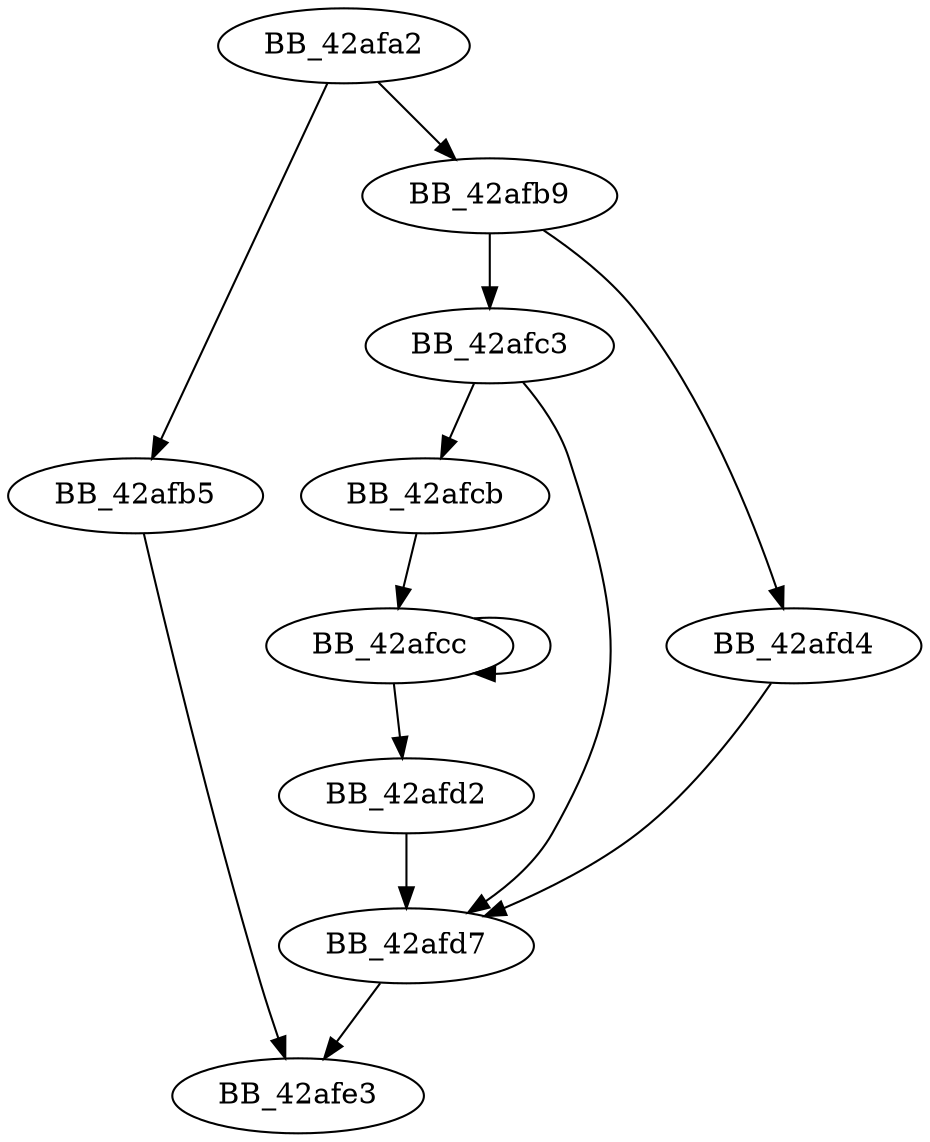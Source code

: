 DiGraph unknown_libname_26{
BB_42afa2->BB_42afb5
BB_42afa2->BB_42afb9
BB_42afb5->BB_42afe3
BB_42afb9->BB_42afc3
BB_42afb9->BB_42afd4
BB_42afc3->BB_42afcb
BB_42afc3->BB_42afd7
BB_42afcb->BB_42afcc
BB_42afcc->BB_42afcc
BB_42afcc->BB_42afd2
BB_42afd2->BB_42afd7
BB_42afd4->BB_42afd7
BB_42afd7->BB_42afe3
}
